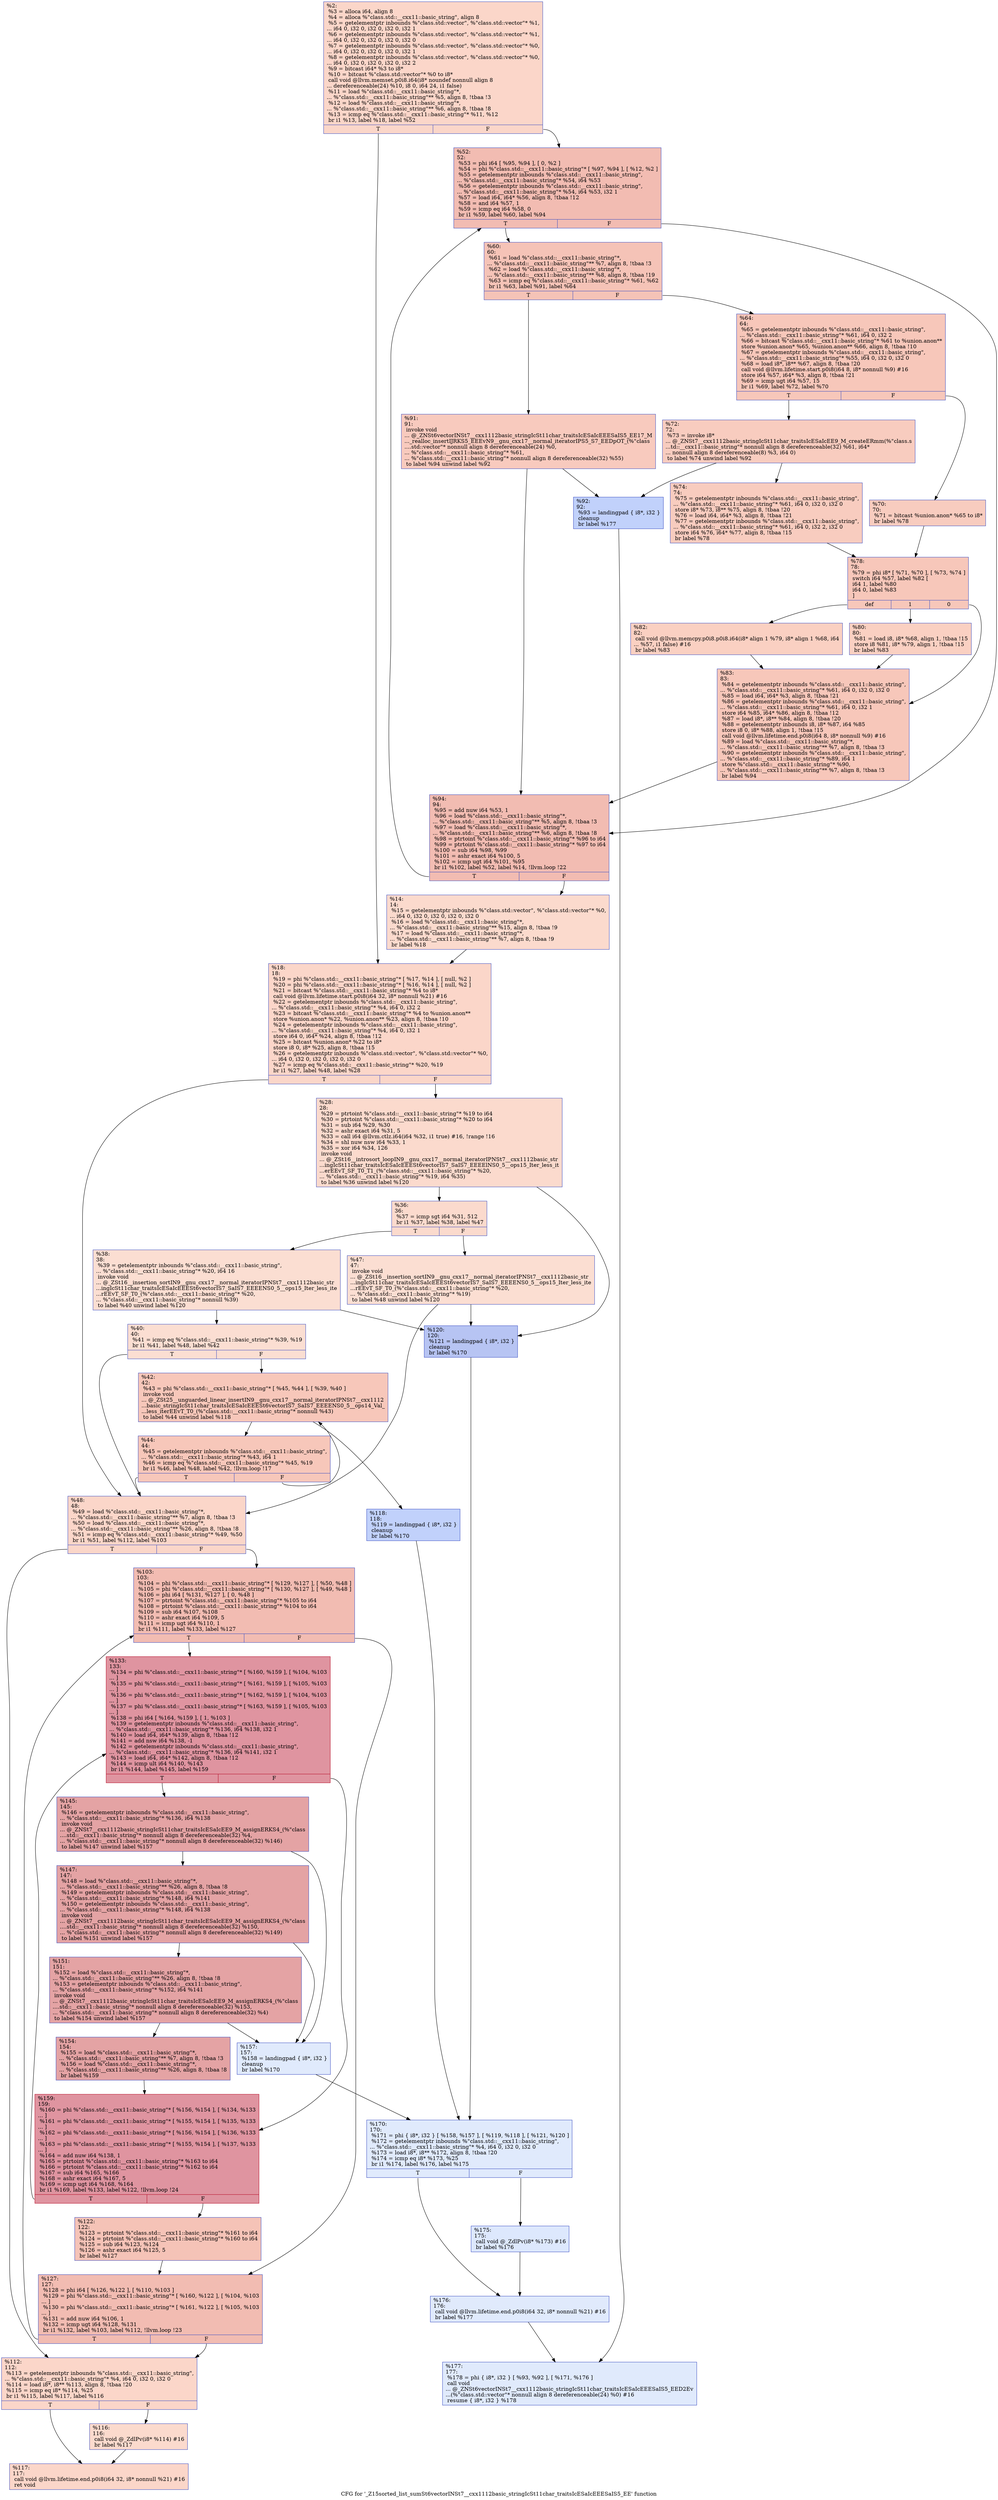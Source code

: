 digraph "CFG for '_Z15sorted_list_sumSt6vectorINSt7__cxx1112basic_stringIcSt11char_traitsIcESaIcEEESaIS5_EE' function" {
	label="CFG for '_Z15sorted_list_sumSt6vectorINSt7__cxx1112basic_stringIcSt11char_traitsIcESaIcEEESaIS5_EE' function";

	Node0x5599fb3d7120 [shape=record,color="#3d50c3ff", style=filled, fillcolor="#f6a38570",label="{%2:\l  %3 = alloca i64, align 8\l  %4 = alloca %\"class.std::__cxx11::basic_string\", align 8\l  %5 = getelementptr inbounds %\"class.std::vector\", %\"class.std::vector\"* %1,\l... i64 0, i32 0, i32 0, i32 0, i32 1\l  %6 = getelementptr inbounds %\"class.std::vector\", %\"class.std::vector\"* %1,\l... i64 0, i32 0, i32 0, i32 0, i32 0\l  %7 = getelementptr inbounds %\"class.std::vector\", %\"class.std::vector\"* %0,\l... i64 0, i32 0, i32 0, i32 0, i32 1\l  %8 = getelementptr inbounds %\"class.std::vector\", %\"class.std::vector\"* %0,\l... i64 0, i32 0, i32 0, i32 0, i32 2\l  %9 = bitcast i64* %3 to i8*\l  %10 = bitcast %\"class.std::vector\"* %0 to i8*\l  call void @llvm.memset.p0i8.i64(i8* noundef nonnull align 8\l... dereferenceable(24) %10, i8 0, i64 24, i1 false)\l  %11 = load %\"class.std::__cxx11::basic_string\"*,\l... %\"class.std::__cxx11::basic_string\"** %5, align 8, !tbaa !3\l  %12 = load %\"class.std::__cxx11::basic_string\"*,\l... %\"class.std::__cxx11::basic_string\"** %6, align 8, !tbaa !8\l  %13 = icmp eq %\"class.std::__cxx11::basic_string\"* %11, %12\l  br i1 %13, label %18, label %52\l|{<s0>T|<s1>F}}"];
	Node0x5599fb3d7120:s0 -> Node0x5599fb3d8fd0;
	Node0x5599fb3d7120:s1 -> Node0x5599fb3d9060;
	Node0x5599fb3d90f0 [shape=record,color="#3d50c3ff", style=filled, fillcolor="#f7ac8e70",label="{%14:\l14:                                               \l  %15 = getelementptr inbounds %\"class.std::vector\", %\"class.std::vector\"* %0,\l... i64 0, i32 0, i32 0, i32 0, i32 0\l  %16 = load %\"class.std::__cxx11::basic_string\"*,\l... %\"class.std::__cxx11::basic_string\"** %15, align 8, !tbaa !9\l  %17 = load %\"class.std::__cxx11::basic_string\"*,\l... %\"class.std::__cxx11::basic_string\"** %7, align 8, !tbaa !9\l  br label %18\l}"];
	Node0x5599fb3d90f0 -> Node0x5599fb3d8fd0;
	Node0x5599fb3d8fd0 [shape=record,color="#3d50c3ff", style=filled, fillcolor="#f6a38570",label="{%18:\l18:                                               \l  %19 = phi %\"class.std::__cxx11::basic_string\"* [ %17, %14 ], [ null, %2 ]\l  %20 = phi %\"class.std::__cxx11::basic_string\"* [ %16, %14 ], [ null, %2 ]\l  %21 = bitcast %\"class.std::__cxx11::basic_string\"* %4 to i8*\l  call void @llvm.lifetime.start.p0i8(i64 32, i8* nonnull %21) #16\l  %22 = getelementptr inbounds %\"class.std::__cxx11::basic_string\",\l... %\"class.std::__cxx11::basic_string\"* %4, i64 0, i32 2\l  %23 = bitcast %\"class.std::__cxx11::basic_string\"* %4 to %union.anon**\l  store %union.anon* %22, %union.anon** %23, align 8, !tbaa !10\l  %24 = getelementptr inbounds %\"class.std::__cxx11::basic_string\",\l... %\"class.std::__cxx11::basic_string\"* %4, i64 0, i32 1\l  store i64 0, i64* %24, align 8, !tbaa !12\l  %25 = bitcast %union.anon* %22 to i8*\l  store i8 0, i8* %25, align 8, !tbaa !15\l  %26 = getelementptr inbounds %\"class.std::vector\", %\"class.std::vector\"* %0,\l... i64 0, i32 0, i32 0, i32 0, i32 0\l  %27 = icmp eq %\"class.std::__cxx11::basic_string\"* %20, %19\l  br i1 %27, label %48, label %28\l|{<s0>T|<s1>F}}"];
	Node0x5599fb3d8fd0:s0 -> Node0x5599fb3da750;
	Node0x5599fb3d8fd0:s1 -> Node0x5599fb3da7e0;
	Node0x5599fb3da7e0 [shape=record,color="#3d50c3ff", style=filled, fillcolor="#f7ac8e70",label="{%28:\l28:                                               \l  %29 = ptrtoint %\"class.std::__cxx11::basic_string\"* %19 to i64\l  %30 = ptrtoint %\"class.std::__cxx11::basic_string\"* %20 to i64\l  %31 = sub i64 %29, %30\l  %32 = ashr exact i64 %31, 5\l  %33 = call i64 @llvm.ctlz.i64(i64 %32, i1 true) #16, !range !16\l  %34 = shl nuw nsw i64 %33, 1\l  %35 = xor i64 %34, 126\l  invoke void\l... @_ZSt16__introsort_loopIN9__gnu_cxx17__normal_iteratorIPNSt7__cxx1112basic_str\l...ingIcSt11char_traitsIcESaIcEEESt6vectorIS7_SaIS7_EEEElNS0_5__ops15_Iter_less_it\l...erEEvT_SF_T0_T1_(%\"class.std::__cxx11::basic_string\"* %20,\l... %\"class.std::__cxx11::basic_string\"* %19, i64 %35)\l          to label %36 unwind label %120\l}"];
	Node0x5599fb3da7e0 -> Node0x5599fb3db2f0;
	Node0x5599fb3da7e0 -> Node0x5599fb3db380;
	Node0x5599fb3db2f0 [shape=record,color="#3d50c3ff", style=filled, fillcolor="#f7ac8e70",label="{%36:\l36:                                               \l  %37 = icmp sgt i64 %31, 512\l  br i1 %37, label %38, label %47\l|{<s0>T|<s1>F}}"];
	Node0x5599fb3db2f0:s0 -> Node0x5599fb3db840;
	Node0x5599fb3db2f0:s1 -> Node0x5599fb3db890;
	Node0x5599fb3db840 [shape=record,color="#3d50c3ff", style=filled, fillcolor="#f7b59970",label="{%38:\l38:                                               \l  %39 = getelementptr inbounds %\"class.std::__cxx11::basic_string\",\l... %\"class.std::__cxx11::basic_string\"* %20, i64 16\l  invoke void\l... @_ZSt16__insertion_sortIN9__gnu_cxx17__normal_iteratorIPNSt7__cxx1112basic_str\l...ingIcSt11char_traitsIcESaIcEEESt6vectorIS7_SaIS7_EEEENS0_5__ops15_Iter_less_ite\l...rEEvT_SF_T0_(%\"class.std::__cxx11::basic_string\"* %20,\l... %\"class.std::__cxx11::basic_string\"* nonnull %39)\l          to label %40 unwind label %120\l}"];
	Node0x5599fb3db840 -> Node0x5599fb3dba00;
	Node0x5599fb3db840 -> Node0x5599fb3db380;
	Node0x5599fb3dba00 [shape=record,color="#3d50c3ff", style=filled, fillcolor="#f7b59970",label="{%40:\l40:                                               \l  %41 = icmp eq %\"class.std::__cxx11::basic_string\"* %39, %19\l  br i1 %41, label %48, label %42\l|{<s0>T|<s1>F}}"];
	Node0x5599fb3dba00:s0 -> Node0x5599fb3da750;
	Node0x5599fb3dba00:s1 -> Node0x5599fb3dbe10;
	Node0x5599fb3dbe10 [shape=record,color="#3d50c3ff", style=filled, fillcolor="#ec7f6370",label="{%42:\l42:                                               \l  %43 = phi %\"class.std::__cxx11::basic_string\"* [ %45, %44 ], [ %39, %40 ]\l  invoke void\l... @_ZSt25__unguarded_linear_insertIN9__gnu_cxx17__normal_iteratorIPNSt7__cxx1112\l...basic_stringIcSt11char_traitsIcESaIcEEESt6vectorIS7_SaIS7_EEEENS0_5__ops14_Val_\l...less_iterEEvT_T0_(%\"class.std::__cxx11::basic_string\"* nonnull %43)\l          to label %44 unwind label %118\l}"];
	Node0x5599fb3dbe10 -> Node0x5599fb3dbf40;
	Node0x5599fb3dbe10 -> Node0x5599fb3dc080;
	Node0x5599fb3dbf40 [shape=record,color="#3d50c3ff", style=filled, fillcolor="#ec7f6370",label="{%44:\l44:                                               \l  %45 = getelementptr inbounds %\"class.std::__cxx11::basic_string\",\l... %\"class.std::__cxx11::basic_string\"* %43, i64 1\l  %46 = icmp eq %\"class.std::__cxx11::basic_string\"* %45, %19\l  br i1 %46, label %48, label %42, !llvm.loop !17\l|{<s0>T|<s1>F}}"];
	Node0x5599fb3dbf40:s0 -> Node0x5599fb3da750;
	Node0x5599fb3dbf40:s1 -> Node0x5599fb3dbe10;
	Node0x5599fb3db890 [shape=record,color="#3d50c3ff", style=filled, fillcolor="#f7b59970",label="{%47:\l47:                                               \l  invoke void\l... @_ZSt16__insertion_sortIN9__gnu_cxx17__normal_iteratorIPNSt7__cxx1112basic_str\l...ingIcSt11char_traitsIcESaIcEEESt6vectorIS7_SaIS7_EEEENS0_5__ops15_Iter_less_ite\l...rEEvT_SF_T0_(%\"class.std::__cxx11::basic_string\"* %20,\l... %\"class.std::__cxx11::basic_string\"* %19)\l          to label %48 unwind label %120\l}"];
	Node0x5599fb3db890 -> Node0x5599fb3da750;
	Node0x5599fb3db890 -> Node0x5599fb3db380;
	Node0x5599fb3da750 [shape=record,color="#3d50c3ff", style=filled, fillcolor="#f6a38570",label="{%48:\l48:                                               \l  %49 = load %\"class.std::__cxx11::basic_string\"*,\l... %\"class.std::__cxx11::basic_string\"** %7, align 8, !tbaa !3\l  %50 = load %\"class.std::__cxx11::basic_string\"*,\l... %\"class.std::__cxx11::basic_string\"** %26, align 8, !tbaa !8\l  %51 = icmp eq %\"class.std::__cxx11::basic_string\"* %49, %50\l  br i1 %51, label %112, label %103\l|{<s0>T|<s1>F}}"];
	Node0x5599fb3da750:s0 -> Node0x5599fb3dd560;
	Node0x5599fb3da750:s1 -> Node0x5599fb3dd5b0;
	Node0x5599fb3d9060 [shape=record,color="#3d50c3ff", style=filled, fillcolor="#e1675170",label="{%52:\l52:                                               \l  %53 = phi i64 [ %95, %94 ], [ 0, %2 ]\l  %54 = phi %\"class.std::__cxx11::basic_string\"* [ %97, %94 ], [ %12, %2 ]\l  %55 = getelementptr inbounds %\"class.std::__cxx11::basic_string\",\l... %\"class.std::__cxx11::basic_string\"* %54, i64 %53\l  %56 = getelementptr inbounds %\"class.std::__cxx11::basic_string\",\l... %\"class.std::__cxx11::basic_string\"* %54, i64 %53, i32 1\l  %57 = load i64, i64* %56, align 8, !tbaa !12\l  %58 = and i64 %57, 1\l  %59 = icmp eq i64 %58, 0\l  br i1 %59, label %60, label %94\l|{<s0>T|<s1>F}}"];
	Node0x5599fb3d9060:s0 -> Node0x5599fb3de150;
	Node0x5599fb3d9060:s1 -> Node0x5599fb3dd6b0;
	Node0x5599fb3de150 [shape=record,color="#3d50c3ff", style=filled, fillcolor="#e8765c70",label="{%60:\l60:                                               \l  %61 = load %\"class.std::__cxx11::basic_string\"*,\l... %\"class.std::__cxx11::basic_string\"** %7, align 8, !tbaa !3\l  %62 = load %\"class.std::__cxx11::basic_string\"*,\l... %\"class.std::__cxx11::basic_string\"** %8, align 8, !tbaa !19\l  %63 = icmp eq %\"class.std::__cxx11::basic_string\"* %61, %62\l  br i1 %63, label %91, label %64\l|{<s0>T|<s1>F}}"];
	Node0x5599fb3de150:s0 -> Node0x5599fb3de4c0;
	Node0x5599fb3de150:s1 -> Node0x5599fb3de550;
	Node0x5599fb3de550 [shape=record,color="#3d50c3ff", style=filled, fillcolor="#ec7f6370",label="{%64:\l64:                                               \l  %65 = getelementptr inbounds %\"class.std::__cxx11::basic_string\",\l... %\"class.std::__cxx11::basic_string\"* %61, i64 0, i32 2\l  %66 = bitcast %\"class.std::__cxx11::basic_string\"* %61 to %union.anon**\l  store %union.anon* %65, %union.anon** %66, align 8, !tbaa !10\l  %67 = getelementptr inbounds %\"class.std::__cxx11::basic_string\",\l... %\"class.std::__cxx11::basic_string\"* %55, i64 0, i32 0, i32 0\l  %68 = load i8*, i8** %67, align 8, !tbaa !20\l  call void @llvm.lifetime.start.p0i8(i64 8, i8* nonnull %9) #16\l  store i64 %57, i64* %3, align 8, !tbaa !21\l  %69 = icmp ugt i64 %57, 15\l  br i1 %69, label %72, label %70\l|{<s0>T|<s1>F}}"];
	Node0x5599fb3de550:s0 -> Node0x5599fb3df700;
	Node0x5599fb3de550:s1 -> Node0x5599fb3df790;
	Node0x5599fb3df790 [shape=record,color="#3d50c3ff", style=filled, fillcolor="#f08b6e70",label="{%70:\l70:                                               \l  %71 = bitcast %union.anon* %65 to i8*\l  br label %78\l}"];
	Node0x5599fb3df790 -> Node0x5599fb3df940;
	Node0x5599fb3df700 [shape=record,color="#3d50c3ff", style=filled, fillcolor="#f08b6e70",label="{%72:\l72:                                               \l  %73 = invoke i8*\l... @_ZNSt7__cxx1112basic_stringIcSt11char_traitsIcESaIcEE9_M_createERmm(%\"class.s\l...td::__cxx11::basic_string\"* nonnull align 8 dereferenceable(32) %61, i64*\l... nonnull align 8 dereferenceable(8) %3, i64 0)\l          to label %74 unwind label %92\l}"];
	Node0x5599fb3df700 -> Node0x5599fb3dfaf0;
	Node0x5599fb3df700 -> Node0x5599fb3dfb40;
	Node0x5599fb3dfaf0 [shape=record,color="#3d50c3ff", style=filled, fillcolor="#f08b6e70",label="{%74:\l74:                                               \l  %75 = getelementptr inbounds %\"class.std::__cxx11::basic_string\",\l... %\"class.std::__cxx11::basic_string\"* %61, i64 0, i32 0, i32 0\l  store i8* %73, i8** %75, align 8, !tbaa !20\l  %76 = load i64, i64* %3, align 8, !tbaa !21\l  %77 = getelementptr inbounds %\"class.std::__cxx11::basic_string\",\l... %\"class.std::__cxx11::basic_string\"* %61, i64 0, i32 2, i32 0\l  store i64 %76, i64* %77, align 8, !tbaa !15\l  br label %78\l}"];
	Node0x5599fb3dfaf0 -> Node0x5599fb3df940;
	Node0x5599fb3df940 [shape=record,color="#3d50c3ff", style=filled, fillcolor="#ec7f6370",label="{%78:\l78:                                               \l  %79 = phi i8* [ %71, %70 ], [ %73, %74 ]\l  switch i64 %57, label %82 [\l    i64 1, label %80\l    i64 0, label %83\l  ]\l|{<s0>def|<s1>1|<s2>0}}"];
	Node0x5599fb3df940:s0 -> Node0x5599fb3e14f0;
	Node0x5599fb3df940:s1 -> Node0x5599fb3e1540;
	Node0x5599fb3df940:s2 -> Node0x5599fb3e1590;
	Node0x5599fb3e1540 [shape=record,color="#3d50c3ff", style=filled, fillcolor="#f3947570",label="{%80:\l80:                                               \l  %81 = load i8, i8* %68, align 1, !tbaa !15\l  store i8 %81, i8* %79, align 1, !tbaa !15\l  br label %83\l}"];
	Node0x5599fb3e1540 -> Node0x5599fb3e1590;
	Node0x5599fb3e14f0 [shape=record,color="#3d50c3ff", style=filled, fillcolor="#f3947570",label="{%82:\l82:                                               \l  call void @llvm.memcpy.p0i8.p0i8.i64(i8* align 1 %79, i8* align 1 %68, i64\l... %57, i1 false) #16\l  br label %83\l}"];
	Node0x5599fb3e14f0 -> Node0x5599fb3e1590;
	Node0x5599fb3e1590 [shape=record,color="#3d50c3ff", style=filled, fillcolor="#ec7f6370",label="{%83:\l83:                                               \l  %84 = getelementptr inbounds %\"class.std::__cxx11::basic_string\",\l... %\"class.std::__cxx11::basic_string\"* %61, i64 0, i32 0, i32 0\l  %85 = load i64, i64* %3, align 8, !tbaa !21\l  %86 = getelementptr inbounds %\"class.std::__cxx11::basic_string\",\l... %\"class.std::__cxx11::basic_string\"* %61, i64 0, i32 1\l  store i64 %85, i64* %86, align 8, !tbaa !12\l  %87 = load i8*, i8** %84, align 8, !tbaa !20\l  %88 = getelementptr inbounds i8, i8* %87, i64 %85\l  store i8 0, i8* %88, align 1, !tbaa !15\l  call void @llvm.lifetime.end.p0i8(i64 8, i8* nonnull %9) #16\l  %89 = load %\"class.std::__cxx11::basic_string\"*,\l... %\"class.std::__cxx11::basic_string\"** %7, align 8, !tbaa !3\l  %90 = getelementptr inbounds %\"class.std::__cxx11::basic_string\",\l... %\"class.std::__cxx11::basic_string\"* %89, i64 1\l  store %\"class.std::__cxx11::basic_string\"* %90,\l... %\"class.std::__cxx11::basic_string\"** %7, align 8, !tbaa !3\l  br label %94\l}"];
	Node0x5599fb3e1590 -> Node0x5599fb3dd6b0;
	Node0x5599fb3de4c0 [shape=record,color="#3d50c3ff", style=filled, fillcolor="#ef886b70",label="{%91:\l91:                                               \l  invoke void\l... @_ZNSt6vectorINSt7__cxx1112basic_stringIcSt11char_traitsIcESaIcEEESaIS5_EE17_M\l..._realloc_insertIJRKS5_EEEvN9__gnu_cxx17__normal_iteratorIPS5_S7_EEDpOT_(%\"class\l....std::vector\"* nonnull align 8 dereferenceable(24) %0,\l... %\"class.std::__cxx11::basic_string\"* %61,\l... %\"class.std::__cxx11::basic_string\"* nonnull align 8 dereferenceable(32) %55)\l          to label %94 unwind label %92\l}"];
	Node0x5599fb3de4c0 -> Node0x5599fb3dd6b0;
	Node0x5599fb3de4c0 -> Node0x5599fb3dfb40;
	Node0x5599fb3dfb40 [shape=record,color="#3d50c3ff", style=filled, fillcolor="#7396f570",label="{%92:\l92:                                               \l  %93 = landingpad \{ i8*, i32 \}\l          cleanup\l  br label %177\l}"];
	Node0x5599fb3dfb40 -> Node0x5599fb3e2910;
	Node0x5599fb3dd6b0 [shape=record,color="#3d50c3ff", style=filled, fillcolor="#e1675170",label="{%94:\l94:                                               \l  %95 = add nuw i64 %53, 1\l  %96 = load %\"class.std::__cxx11::basic_string\"*,\l... %\"class.std::__cxx11::basic_string\"** %5, align 8, !tbaa !3\l  %97 = load %\"class.std::__cxx11::basic_string\"*,\l... %\"class.std::__cxx11::basic_string\"** %6, align 8, !tbaa !8\l  %98 = ptrtoint %\"class.std::__cxx11::basic_string\"* %96 to i64\l  %99 = ptrtoint %\"class.std::__cxx11::basic_string\"* %97 to i64\l  %100 = sub i64 %98, %99\l  %101 = ashr exact i64 %100, 5\l  %102 = icmp ugt i64 %101, %95\l  br i1 %102, label %52, label %14, !llvm.loop !22\l|{<s0>T|<s1>F}}"];
	Node0x5599fb3dd6b0:s0 -> Node0x5599fb3d9060;
	Node0x5599fb3dd6b0:s1 -> Node0x5599fb3d90f0;
	Node0x5599fb3dd5b0 [shape=record,color="#3d50c3ff", style=filled, fillcolor="#e1675170",label="{%103:\l103:                                              \l  %104 = phi %\"class.std::__cxx11::basic_string\"* [ %129, %127 ], [ %50, %48 ]\l  %105 = phi %\"class.std::__cxx11::basic_string\"* [ %130, %127 ], [ %49, %48 ]\l  %106 = phi i64 [ %131, %127 ], [ 0, %48 ]\l  %107 = ptrtoint %\"class.std::__cxx11::basic_string\"* %105 to i64\l  %108 = ptrtoint %\"class.std::__cxx11::basic_string\"* %104 to i64\l  %109 = sub i64 %107, %108\l  %110 = ashr exact i64 %109, 5\l  %111 = icmp ugt i64 %110, 1\l  br i1 %111, label %133, label %127\l|{<s0>T|<s1>F}}"];
	Node0x5599fb3dd5b0:s0 -> Node0x5599fb3e3420;
	Node0x5599fb3dd5b0:s1 -> Node0x5599fb3e2f00;
	Node0x5599fb3dd560 [shape=record,color="#3d50c3ff", style=filled, fillcolor="#f6a38570",label="{%112:\l112:                                              \l  %113 = getelementptr inbounds %\"class.std::__cxx11::basic_string\",\l... %\"class.std::__cxx11::basic_string\"* %4, i64 0, i32 0, i32 0\l  %114 = load i8*, i8** %113, align 8, !tbaa !20\l  %115 = icmp eq i8* %114, %25\l  br i1 %115, label %117, label %116\l|{<s0>T|<s1>F}}"];
	Node0x5599fb3dd560:s0 -> Node0x5599fb3e3700;
	Node0x5599fb3dd560:s1 -> Node0x5599fb3e3750;
	Node0x5599fb3e3750 [shape=record,color="#3d50c3ff", style=filled, fillcolor="#f7ac8e70",label="{%116:\l116:                                              \l  call void @_ZdlPv(i8* %114) #16\l  br label %117\l}"];
	Node0x5599fb3e3750 -> Node0x5599fb3e3700;
	Node0x5599fb3e3700 [shape=record,color="#3d50c3ff", style=filled, fillcolor="#f6a38570",label="{%117:\l117:                                              \l  call void @llvm.lifetime.end.p0i8(i64 32, i8* nonnull %21) #16\l  ret void\l}"];
	Node0x5599fb3dc080 [shape=record,color="#3d50c3ff", style=filled, fillcolor="#7396f570",label="{%118:\l118:                                              \l  %119 = landingpad \{ i8*, i32 \}\l          cleanup\l  br label %170\l}"];
	Node0x5599fb3dc080 -> Node0x5599fb3e3d00;
	Node0x5599fb3db380 [shape=record,color="#3d50c3ff", style=filled, fillcolor="#5b7ae570",label="{%120:\l120:                                              \l  %121 = landingpad \{ i8*, i32 \}\l          cleanup\l  br label %170\l}"];
	Node0x5599fb3db380 -> Node0x5599fb3e3d00;
	Node0x5599fb3e3e80 [shape=record,color="#3d50c3ff", style=filled, fillcolor="#e8765c70",label="{%122:\l122:                                              \l  %123 = ptrtoint %\"class.std::__cxx11::basic_string\"* %161 to i64\l  %124 = ptrtoint %\"class.std::__cxx11::basic_string\"* %160 to i64\l  %125 = sub i64 %123, %124\l  %126 = ashr exact i64 %125, 5\l  br label %127\l}"];
	Node0x5599fb3e3e80 -> Node0x5599fb3e2f00;
	Node0x5599fb3e2f00 [shape=record,color="#3d50c3ff", style=filled, fillcolor="#e1675170",label="{%127:\l127:                                              \l  %128 = phi i64 [ %126, %122 ], [ %110, %103 ]\l  %129 = phi %\"class.std::__cxx11::basic_string\"* [ %160, %122 ], [ %104, %103\l... ]\l  %130 = phi %\"class.std::__cxx11::basic_string\"* [ %161, %122 ], [ %105, %103\l... ]\l  %131 = add nuw i64 %106, 1\l  %132 = icmp ugt i64 %128, %131\l  br i1 %132, label %103, label %112, !llvm.loop !23\l|{<s0>T|<s1>F}}"];
	Node0x5599fb3e2f00:s0 -> Node0x5599fb3dd5b0;
	Node0x5599fb3e2f00:s1 -> Node0x5599fb3dd560;
	Node0x5599fb3e3420 [shape=record,color="#b70d28ff", style=filled, fillcolor="#b70d2870",label="{%133:\l133:                                              \l  %134 = phi %\"class.std::__cxx11::basic_string\"* [ %160, %159 ], [ %104, %103\l... ]\l  %135 = phi %\"class.std::__cxx11::basic_string\"* [ %161, %159 ], [ %105, %103\l... ]\l  %136 = phi %\"class.std::__cxx11::basic_string\"* [ %162, %159 ], [ %104, %103\l... ]\l  %137 = phi %\"class.std::__cxx11::basic_string\"* [ %163, %159 ], [ %105, %103\l... ]\l  %138 = phi i64 [ %164, %159 ], [ 1, %103 ]\l  %139 = getelementptr inbounds %\"class.std::__cxx11::basic_string\",\l... %\"class.std::__cxx11::basic_string\"* %136, i64 %138, i32 1\l  %140 = load i64, i64* %139, align 8, !tbaa !12\l  %141 = add nsw i64 %138, -1\l  %142 = getelementptr inbounds %\"class.std::__cxx11::basic_string\",\l... %\"class.std::__cxx11::basic_string\"* %136, i64 %141, i32 1\l  %143 = load i64, i64* %142, align 8, !tbaa !12\l  %144 = icmp ult i64 %140, %143\l  br i1 %144, label %145, label %159\l|{<s0>T|<s1>F}}"];
	Node0x5599fb3e3420:s0 -> Node0x5599fb3e5540;
	Node0x5599fb3e3420:s1 -> Node0x5599fb3e4dd0;
	Node0x5599fb3e5540 [shape=record,color="#3d50c3ff", style=filled, fillcolor="#c32e3170",label="{%145:\l145:                                              \l  %146 = getelementptr inbounds %\"class.std::__cxx11::basic_string\",\l... %\"class.std::__cxx11::basic_string\"* %136, i64 %138\l  invoke void\l... @_ZNSt7__cxx1112basic_stringIcSt11char_traitsIcESaIcEE9_M_assignERKS4_(%\"class\l....std::__cxx11::basic_string\"* nonnull align 8 dereferenceable(32) %4,\l... %\"class.std::__cxx11::basic_string\"* nonnull align 8 dereferenceable(32) %146)\l          to label %147 unwind label %157\l}"];
	Node0x5599fb3e5540 -> Node0x5599fb3e5770;
	Node0x5599fb3e5540 -> Node0x5599fb3e57c0;
	Node0x5599fb3e5770 [shape=record,color="#3d50c3ff", style=filled, fillcolor="#c32e3170",label="{%147:\l147:                                              \l  %148 = load %\"class.std::__cxx11::basic_string\"*,\l... %\"class.std::__cxx11::basic_string\"** %26, align 8, !tbaa !8\l  %149 = getelementptr inbounds %\"class.std::__cxx11::basic_string\",\l... %\"class.std::__cxx11::basic_string\"* %148, i64 %141\l  %150 = getelementptr inbounds %\"class.std::__cxx11::basic_string\",\l... %\"class.std::__cxx11::basic_string\"* %148, i64 %138\l  invoke void\l... @_ZNSt7__cxx1112basic_stringIcSt11char_traitsIcESaIcEE9_M_assignERKS4_(%\"class\l....std::__cxx11::basic_string\"* nonnull align 8 dereferenceable(32) %150,\l... %\"class.std::__cxx11::basic_string\"* nonnull align 8 dereferenceable(32) %149)\l          to label %151 unwind label %157\l}"];
	Node0x5599fb3e5770 -> Node0x5599fb3e5d00;
	Node0x5599fb3e5770 -> Node0x5599fb3e57c0;
	Node0x5599fb3e5d00 [shape=record,color="#3d50c3ff", style=filled, fillcolor="#c32e3170",label="{%151:\l151:                                              \l  %152 = load %\"class.std::__cxx11::basic_string\"*,\l... %\"class.std::__cxx11::basic_string\"** %26, align 8, !tbaa !8\l  %153 = getelementptr inbounds %\"class.std::__cxx11::basic_string\",\l... %\"class.std::__cxx11::basic_string\"* %152, i64 %141\l  invoke void\l... @_ZNSt7__cxx1112basic_stringIcSt11char_traitsIcESaIcEE9_M_assignERKS4_(%\"class\l....std::__cxx11::basic_string\"* nonnull align 8 dereferenceable(32) %153,\l... %\"class.std::__cxx11::basic_string\"* nonnull align 8 dereferenceable(32) %4)\l          to label %154 unwind label %157\l}"];
	Node0x5599fb3e5d00 -> Node0x5599fb3e5fb0;
	Node0x5599fb3e5d00 -> Node0x5599fb3e57c0;
	Node0x5599fb3e5fb0 [shape=record,color="#3d50c3ff", style=filled, fillcolor="#c32e3170",label="{%154:\l154:                                              \l  %155 = load %\"class.std::__cxx11::basic_string\"*,\l... %\"class.std::__cxx11::basic_string\"** %7, align 8, !tbaa !3\l  %156 = load %\"class.std::__cxx11::basic_string\"*,\l... %\"class.std::__cxx11::basic_string\"** %26, align 8, !tbaa !8\l  br label %159\l}"];
	Node0x5599fb3e5fb0 -> Node0x5599fb3e4dd0;
	Node0x5599fb3e57c0 [shape=record,color="#3d50c3ff", style=filled, fillcolor="#b9d0f970",label="{%157:\l157:                                              \l  %158 = landingpad \{ i8*, i32 \}\l          cleanup\l  br label %170\l}"];
	Node0x5599fb3e57c0 -> Node0x5599fb3e3d00;
	Node0x5599fb3e4dd0 [shape=record,color="#b70d28ff", style=filled, fillcolor="#b70d2870",label="{%159:\l159:                                              \l  %160 = phi %\"class.std::__cxx11::basic_string\"* [ %156, %154 ], [ %134, %133\l... ]\l  %161 = phi %\"class.std::__cxx11::basic_string\"* [ %155, %154 ], [ %135, %133\l... ]\l  %162 = phi %\"class.std::__cxx11::basic_string\"* [ %156, %154 ], [ %136, %133\l... ]\l  %163 = phi %\"class.std::__cxx11::basic_string\"* [ %155, %154 ], [ %137, %133\l... ]\l  %164 = add nuw i64 %138, 1\l  %165 = ptrtoint %\"class.std::__cxx11::basic_string\"* %163 to i64\l  %166 = ptrtoint %\"class.std::__cxx11::basic_string\"* %162 to i64\l  %167 = sub i64 %165, %166\l  %168 = ashr exact i64 %167, 5\l  %169 = icmp ugt i64 %168, %164\l  br i1 %169, label %133, label %122, !llvm.loop !24\l|{<s0>T|<s1>F}}"];
	Node0x5599fb3e4dd0:s0 -> Node0x5599fb3e3420;
	Node0x5599fb3e4dd0:s1 -> Node0x5599fb3e3e80;
	Node0x5599fb3e3d00 [shape=record,color="#3d50c3ff", style=filled, fillcolor="#b9d0f970",label="{%170:\l170:                                              \l  %171 = phi \{ i8*, i32 \} [ %158, %157 ], [ %119, %118 ], [ %121, %120 ]\l  %172 = getelementptr inbounds %\"class.std::__cxx11::basic_string\",\l... %\"class.std::__cxx11::basic_string\"* %4, i64 0, i32 0, i32 0\l  %173 = load i8*, i8** %172, align 8, !tbaa !20\l  %174 = icmp eq i8* %173, %25\l  br i1 %174, label %176, label %175\l|{<s0>T|<s1>F}}"];
	Node0x5599fb3e3d00:s0 -> Node0x5599fb3e6cd0;
	Node0x5599fb3e3d00:s1 -> Node0x5599fb3e6d20;
	Node0x5599fb3e6d20 [shape=record,color="#3d50c3ff", style=filled, fillcolor="#b2ccfb70",label="{%175:\l175:                                              \l  call void @_ZdlPv(i8* %173) #16\l  br label %176\l}"];
	Node0x5599fb3e6d20 -> Node0x5599fb3e6cd0;
	Node0x5599fb3e6cd0 [shape=record,color="#3d50c3ff", style=filled, fillcolor="#b9d0f970",label="{%176:\l176:                                              \l  call void @llvm.lifetime.end.p0i8(i64 32, i8* nonnull %21) #16\l  br label %177\l}"];
	Node0x5599fb3e6cd0 -> Node0x5599fb3e2910;
	Node0x5599fb3e2910 [shape=record,color="#3d50c3ff", style=filled, fillcolor="#b9d0f970",label="{%177:\l177:                                              \l  %178 = phi \{ i8*, i32 \} [ %93, %92 ], [ %171, %176 ]\l  call void\l... @_ZNSt6vectorINSt7__cxx1112basic_stringIcSt11char_traitsIcESaIcEEESaIS5_EED2Ev\l...(%\"class.std::vector\"* nonnull align 8 dereferenceable(24) %0) #16\l  resume \{ i8*, i32 \} %178\l}"];
}
